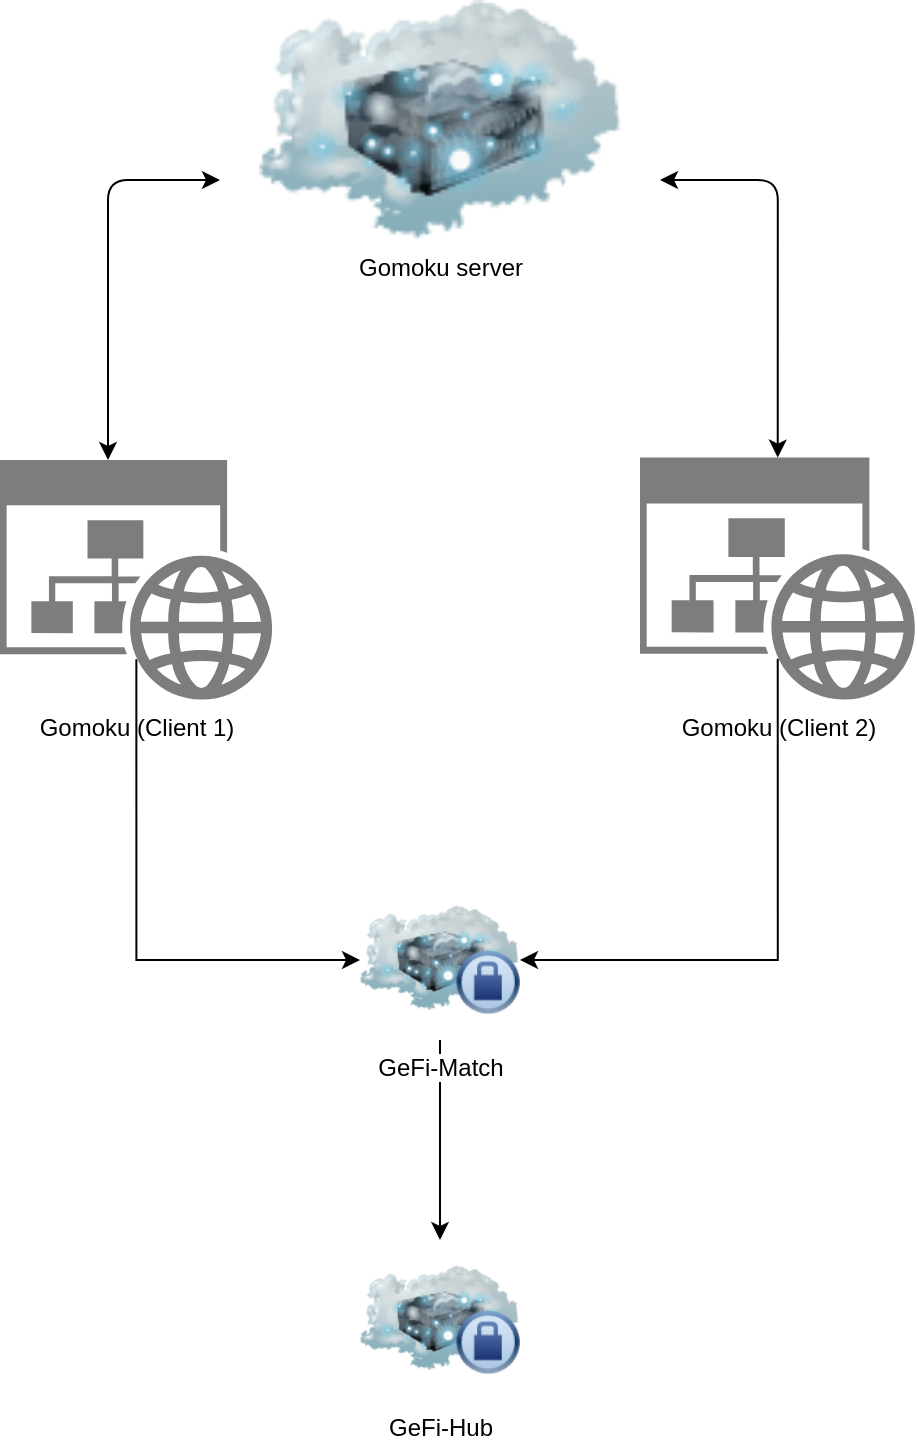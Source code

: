 <mxfile>
    <diagram id="R8uwN24Q1h22c18-lOMf" name="Page-1">
        <mxGraphModel dx="628" dy="800" grid="1" gridSize="10" guides="1" tooltips="1" connect="1" arrows="1" fold="1" page="1" pageScale="1" pageWidth="850" pageHeight="1100" math="0" shadow="0">
            <root>
                <mxCell id="0"/>
                <mxCell id="1" parent="0"/>
                <mxCell id="10" style="edgeStyle=orthogonalEdgeStyle;rounded=0;orthogonalLoop=1;jettySize=auto;html=1;exitX=0.5;exitY=0.83;exitDx=0;exitDy=0;exitPerimeter=0;entryX=0;entryY=0.5;entryDx=0;entryDy=0;" edge="1" parent="1" source="2" target="9">
                    <mxGeometry relative="1" as="geometry">
                        <Array as="points">
                            <mxPoint x="138" y="620"/>
                        </Array>
                    </mxGeometry>
                </mxCell>
                <mxCell id="2" value="Gomoku (Client 1)" style="aspect=fixed;pointerEvents=1;shadow=0;dashed=0;html=1;strokeColor=none;labelPosition=center;verticalLabelPosition=bottom;verticalAlign=top;align=center;shape=mxgraph.mscae.enterprise.website_generic;fillColor=#7D7D7D;" vertex="1" parent="1">
                    <mxGeometry x="70" y="370" width="136.36" height="120" as="geometry"/>
                </mxCell>
                <mxCell id="11" style="edgeStyle=orthogonalEdgeStyle;rounded=0;orthogonalLoop=1;jettySize=auto;html=1;exitX=0.5;exitY=0.83;exitDx=0;exitDy=0;exitPerimeter=0;entryX=1;entryY=0.5;entryDx=0;entryDy=0;" edge="1" parent="1" source="3" target="9">
                    <mxGeometry relative="1" as="geometry">
                        <Array as="points">
                            <mxPoint x="459" y="620"/>
                        </Array>
                    </mxGeometry>
                </mxCell>
                <mxCell id="3" value="Gomoku (Client 2)" style="aspect=fixed;pointerEvents=1;shadow=0;dashed=0;html=1;strokeColor=none;labelPosition=center;verticalLabelPosition=bottom;verticalAlign=top;align=center;shape=mxgraph.mscae.enterprise.website_generic;fillColor=#7D7D7D;" vertex="1" parent="1">
                    <mxGeometry x="390" y="368.8" width="137.73" height="121.2" as="geometry"/>
                </mxCell>
                <mxCell id="4" value="Gomoku server" style="image;html=1;image=img/lib/clip_art/networking/Cloud_Server_128x128.png" vertex="1" parent="1">
                    <mxGeometry x="180" y="140" width="220" height="120" as="geometry"/>
                </mxCell>
                <mxCell id="7" value="" style="endArrow=classic;startArrow=classic;html=1;exitX=0.396;exitY=0;exitDx=0;exitDy=0;exitPerimeter=0;entryX=0;entryY=0.75;entryDx=0;entryDy=0;edgeStyle=orthogonalEdgeStyle;" edge="1" parent="1" source="2" target="4">
                    <mxGeometry width="50" height="50" relative="1" as="geometry">
                        <mxPoint x="300" y="440" as="sourcePoint"/>
                        <mxPoint x="350" y="390" as="targetPoint"/>
                    </mxGeometry>
                </mxCell>
                <mxCell id="8" value="" style="endArrow=classic;startArrow=classic;html=1;exitX=0.5;exitY=0;exitDx=0;exitDy=0;exitPerimeter=0;entryX=1;entryY=0.75;entryDx=0;entryDy=0;edgeStyle=orthogonalEdgeStyle;" edge="1" parent="1" source="3" target="4">
                    <mxGeometry width="50" height="50" relative="1" as="geometry">
                        <mxPoint x="133.999" y="380" as="sourcePoint"/>
                        <mxPoint x="190" y="240" as="targetPoint"/>
                    </mxGeometry>
                </mxCell>
                <mxCell id="13" style="edgeStyle=orthogonalEdgeStyle;rounded=0;orthogonalLoop=1;jettySize=auto;html=1;exitX=0.5;exitY=1;exitDx=0;exitDy=0;" edge="1" parent="1" source="9" target="12">
                    <mxGeometry relative="1" as="geometry"/>
                </mxCell>
                <mxCell id="9" value="GeFi-Match" style="image;html=1;image=img/lib/clip_art/networking/Cloud_Server_Private_128x128.png" vertex="1" parent="1">
                    <mxGeometry x="250" y="580" width="80" height="80" as="geometry"/>
                </mxCell>
                <mxCell id="12" value="GeFi-Hub" style="image;html=1;image=img/lib/clip_art/networking/Cloud_Server_Private_128x128.png" vertex="1" parent="1">
                    <mxGeometry x="250" y="760" width="80" height="80" as="geometry"/>
                </mxCell>
            </root>
        </mxGraphModel>
    </diagram>
</mxfile>